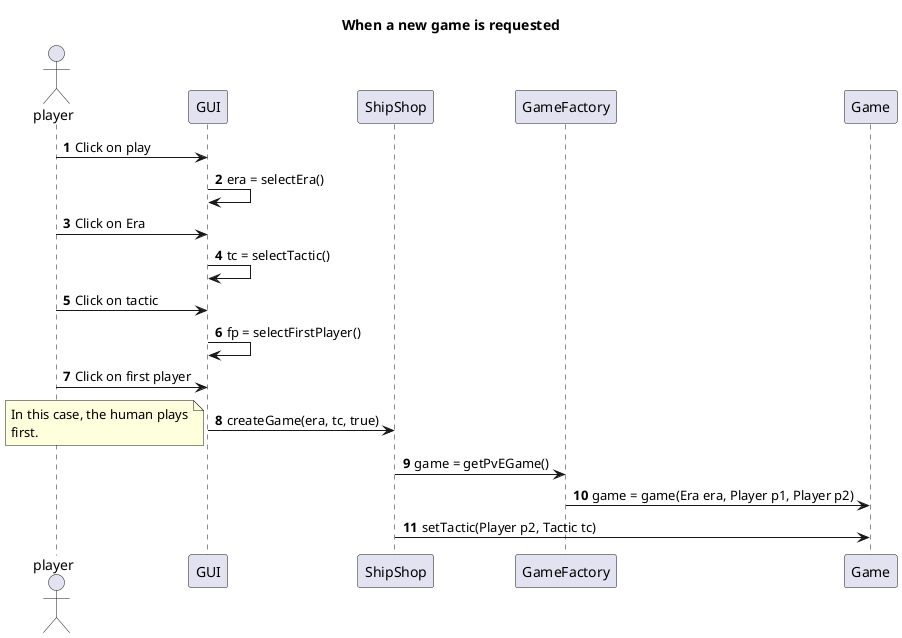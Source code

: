 @startuml
title When a new game is requested

autonumber
actor player

player -> GUI: Click on play

GUI -> GUI: era = selectEra()
player -> GUI: Click on Era

GUI -> GUI: tc = selectTactic()
player -> GUI: Click on tactic

GUI -> GUI: fp = selectFirstPlayer()
player -> GUI: Click on first player


GUI -> ShipShop: createGame(era, tc, true)

note left
In this case, the human plays
first.
end note

ShipShop -> GameFactory: game = getPvEGame()

GameFactory -> Game:  game = game(Era era, Player p1, Player p2)
ShipShop -> Game: setTactic(Player p2, Tactic tc)
@enduml
